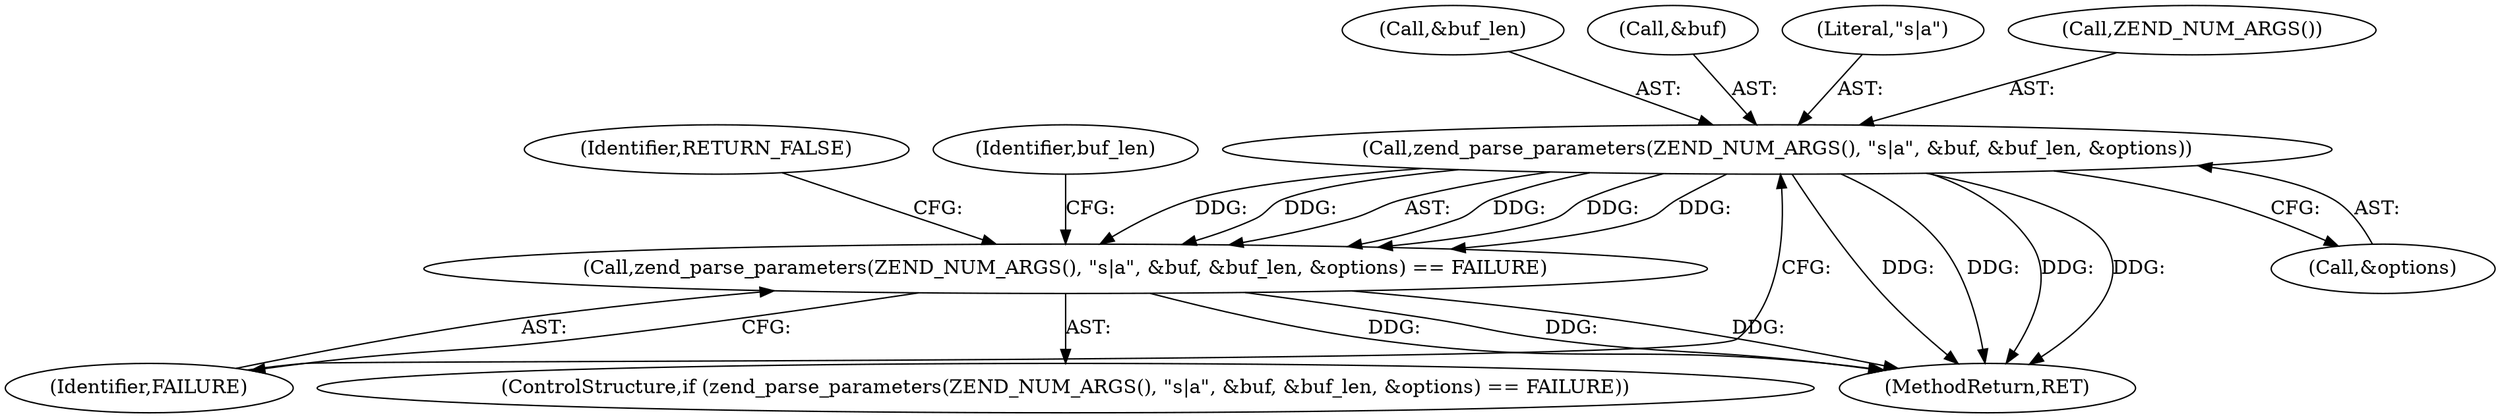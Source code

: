 digraph "0_php-src_b2af4e8868726a040234de113436c6e4f6372d17@pointer" {
"1000125" [label="(Call,zend_parse_parameters(ZEND_NUM_ARGS(), \"s|a\", &buf, &buf_len, &options))"];
"1000124" [label="(Call,zend_parse_parameters(ZEND_NUM_ARGS(), \"s|a\", &buf, &buf_len, &options) == FAILURE)"];
"1000130" [label="(Call,&buf_len)"];
"1000134" [label="(Identifier,FAILURE)"];
"1000132" [label="(Call,&options)"];
"1000125" [label="(Call,zend_parse_parameters(ZEND_NUM_ARGS(), \"s|a\", &buf, &buf_len, &options))"];
"1000124" [label="(Call,zend_parse_parameters(ZEND_NUM_ARGS(), \"s|a\", &buf, &buf_len, &options) == FAILURE)"];
"1000136" [label="(Identifier,RETURN_FALSE)"];
"1000128" [label="(Call,&buf)"];
"1000123" [label="(ControlStructure,if (zend_parse_parameters(ZEND_NUM_ARGS(), \"s|a\", &buf, &buf_len, &options) == FAILURE))"];
"1000139" [label="(Identifier,buf_len)"];
"1000272" [label="(MethodReturn,RET)"];
"1000127" [label="(Literal,\"s|a\")"];
"1000126" [label="(Call,ZEND_NUM_ARGS())"];
"1000125" -> "1000124"  [label="AST: "];
"1000125" -> "1000132"  [label="CFG: "];
"1000126" -> "1000125"  [label="AST: "];
"1000127" -> "1000125"  [label="AST: "];
"1000128" -> "1000125"  [label="AST: "];
"1000130" -> "1000125"  [label="AST: "];
"1000132" -> "1000125"  [label="AST: "];
"1000134" -> "1000125"  [label="CFG: "];
"1000125" -> "1000272"  [label="DDG: "];
"1000125" -> "1000272"  [label="DDG: "];
"1000125" -> "1000272"  [label="DDG: "];
"1000125" -> "1000272"  [label="DDG: "];
"1000125" -> "1000124"  [label="DDG: "];
"1000125" -> "1000124"  [label="DDG: "];
"1000125" -> "1000124"  [label="DDG: "];
"1000125" -> "1000124"  [label="DDG: "];
"1000125" -> "1000124"  [label="DDG: "];
"1000124" -> "1000123"  [label="AST: "];
"1000124" -> "1000134"  [label="CFG: "];
"1000134" -> "1000124"  [label="AST: "];
"1000136" -> "1000124"  [label="CFG: "];
"1000139" -> "1000124"  [label="CFG: "];
"1000124" -> "1000272"  [label="DDG: "];
"1000124" -> "1000272"  [label="DDG: "];
"1000124" -> "1000272"  [label="DDG: "];
}
